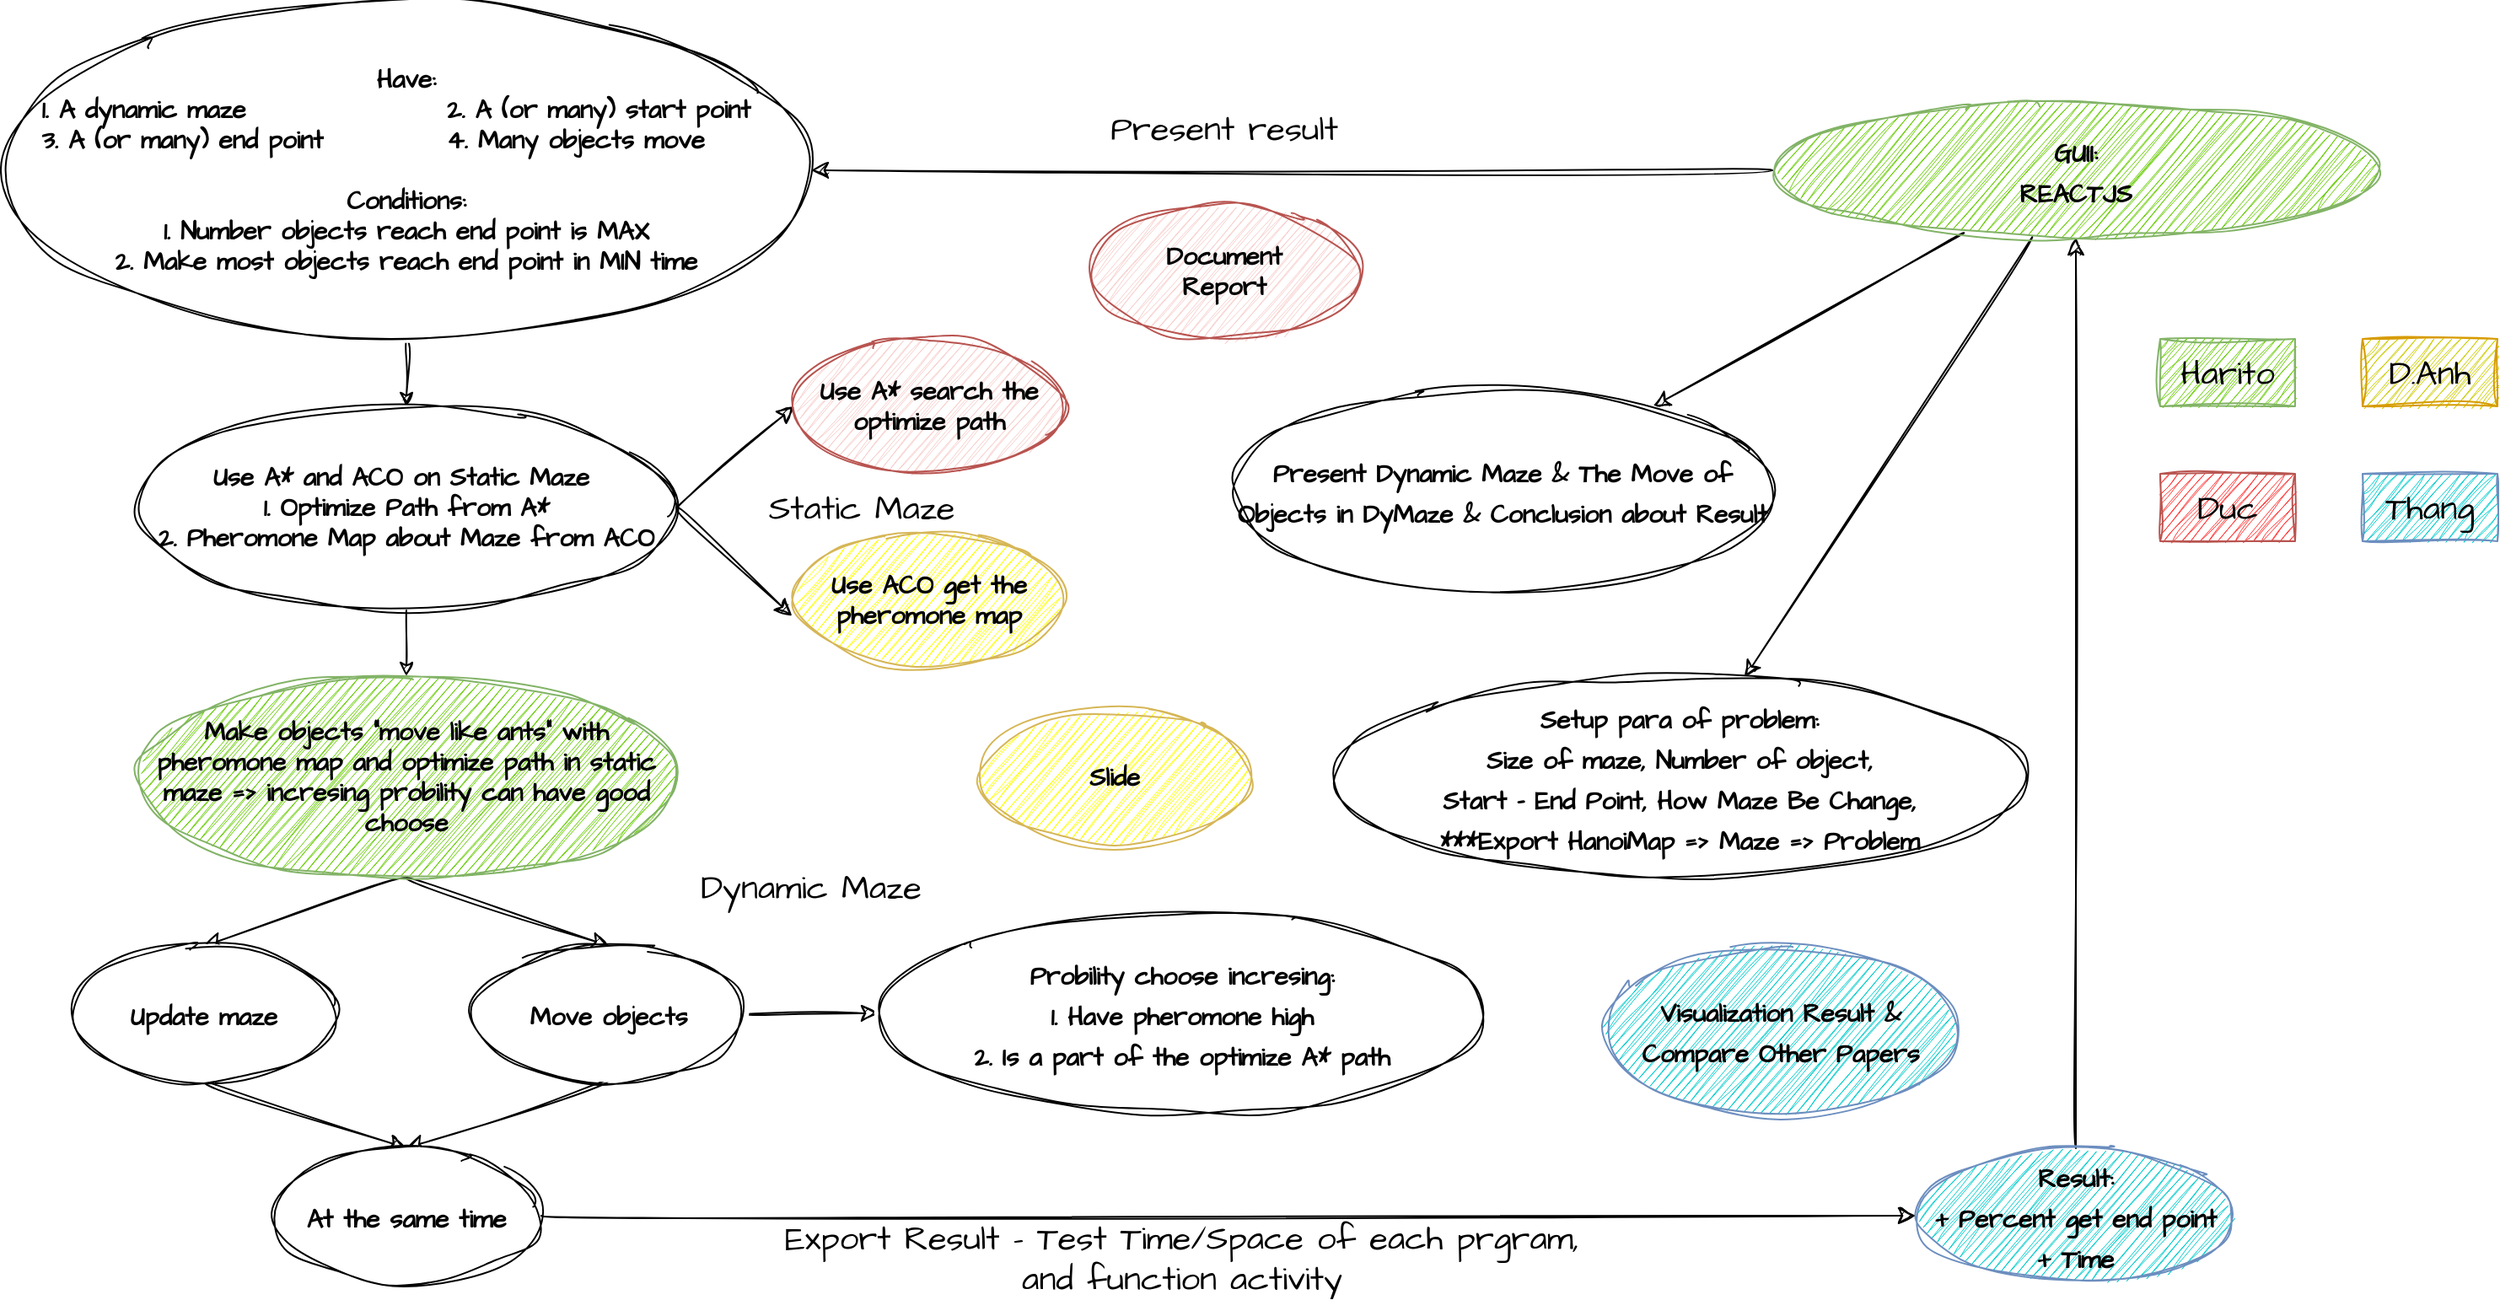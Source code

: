 <mxfile version="22.1.2" type="device" pages="3">
  <diagram id="C5RBs43oDa-KdzZeNtuy" name="Page-1">
    <mxGraphModel dx="2200" dy="1102" grid="1" gridSize="10" guides="1" tooltips="1" connect="1" arrows="1" fold="1" page="1" pageScale="1" pageWidth="10000" pageHeight="10000" math="0" shadow="0">
      <root>
        <mxCell id="WIyWlLk6GJQsqaUBKTNV-0" />
        <mxCell id="WIyWlLk6GJQsqaUBKTNV-1" parent="WIyWlLk6GJQsqaUBKTNV-0" />
        <mxCell id="-seAESRT9o7vdsMmAVrN-0" style="edgeStyle=orthogonalEdgeStyle;rounded=0;sketch=1;hachureGap=4;jiggle=2;curveFitting=1;orthogonalLoop=1;jettySize=auto;html=1;exitX=0.5;exitY=1;exitDx=0;exitDy=0;fontFamily=Architects Daughter;fontSource=https%3A%2F%2Ffonts.googleapis.com%2Fcss%3Ffamily%3DArchitects%2BDaughter;fontSize=16;entryX=0.5;entryY=0;entryDx=0;entryDy=0;fontStyle=1" parent="WIyWlLk6GJQsqaUBKTNV-1" source="-seAESRT9o7vdsMmAVrN-1" target="-seAESRT9o7vdsMmAVrN-4" edge="1">
          <mxGeometry relative="1" as="geometry">
            <mxPoint x="1260" y="930" as="targetPoint" />
          </mxGeometry>
        </mxCell>
        <mxCell id="-seAESRT9o7vdsMmAVrN-1" value="&lt;font data-font-src=&quot;https://fonts.googleapis.com/css?family=Architects+Daughter&quot; style=&quot;font-size: 15px;&quot;&gt;Have:&lt;br style=&quot;font-size: 15px;&quot;&gt;&lt;/font&gt;&lt;div style=&quot;text-align: left; font-size: 15px;&quot;&gt;&lt;font data-font-src=&quot;https://fonts.googleapis.com/css?family=Architects+Daughter&quot; style=&quot;font-size: 15px;&quot;&gt;&lt;span style=&quot;background-color: initial; font-size: 15px;&quot;&gt;1. A dynamic maze&lt;/span&gt;&lt;span style=&quot;background-color: initial; white-space: pre; font-size: 15px;&quot;&gt;&#x9;&lt;/span&gt;&lt;span style=&quot;background-color: initial; white-space: pre; font-size: 15px;&quot;&gt;&#x9;&lt;span style=&quot;white-space: pre; font-size: 15px;&quot;&gt;&#x9;&lt;/span&gt;&lt;/span&gt;&lt;span style=&quot;background-color: initial; font-size: 15px;&quot;&gt;2. &lt;/span&gt;&lt;span style=&quot;background-color: initial; font-size: 15px;&quot;&gt;A (or many) start point&lt;/span&gt;&lt;span style=&quot;background-color: initial; white-space: pre; font-size: 15px;&quot;&gt;&#x9;&lt;/span&gt;&lt;/font&gt;&lt;/div&gt;&lt;div style=&quot;text-align: left; font-size: 15px;&quot;&gt;&lt;font data-font-src=&quot;https://fonts.googleapis.com/css?family=Architects+Daughter&quot; style=&quot;font-size: 15px;&quot;&gt;&lt;span style=&quot;background-color: initial; font-size: 15px;&quot;&gt;3. A (or many) end point&lt;/span&gt;&lt;span style=&quot;background-color: initial; white-space: pre; font-size: 15px;&quot;&gt;&#x9;&lt;/span&gt;&lt;span style=&quot;background-color: initial; white-space: pre; font-size: 15px;&quot;&gt;&#x9;&lt;/span&gt;&lt;span style=&quot;background-color: initial; font-size: 15px;&quot;&gt;4.&amp;nbsp;&lt;/span&gt;&lt;span style=&quot;background-color: initial; font-size: 15px;&quot;&gt;Many objects move&lt;/span&gt;&lt;/font&gt;&lt;/div&gt;&lt;div style=&quot;font-size: 15px;&quot;&gt;&lt;span style=&quot;background-color: initial; font-size: 15px;&quot;&gt;&lt;font data-font-src=&quot;https://fonts.googleapis.com/css?family=Architects+Daughter&quot; style=&quot;font-size: 15px;&quot;&gt;&lt;br style=&quot;font-size: 15px;&quot;&gt;&lt;/font&gt;&lt;/span&gt;&lt;/div&gt;&lt;div style=&quot;font-size: 15px;&quot;&gt;&lt;span style=&quot;background-color: initial; font-size: 15px;&quot;&gt;&lt;font data-font-src=&quot;https://fonts.googleapis.com/css?family=Architects+Daughter&quot; style=&quot;font-size: 15px;&quot;&gt;Conditions:&lt;/font&gt;&lt;/span&gt;&lt;/div&gt;&lt;div style=&quot;font-size: 15px;&quot;&gt;&lt;span style=&quot;background-color: initial; font-size: 15px;&quot;&gt;&lt;font data-font-src=&quot;https://fonts.googleapis.com/css?family=Architects+Daughter&quot; style=&quot;font-size: 15px;&quot;&gt;1. Number objects reach end point is MAX&lt;/font&gt;&lt;/span&gt;&lt;/div&gt;&lt;div style=&quot;font-size: 15px;&quot;&gt;&lt;span style=&quot;background-color: initial; font-size: 15px;&quot;&gt;&lt;font data-font-src=&quot;https://fonts.googleapis.com/css?family=Architects+Daughter&quot; style=&quot;font-size: 15px;&quot;&gt;2. Make most objects reach end point in MIN time&lt;/font&gt;&lt;/span&gt;&lt;/div&gt;" style="ellipse;whiteSpace=wrap;html=1;labelBackgroundColor=none;rounded=0;fontFamily=Architects Daughter;fontSource=https%3A%2F%2Ffonts.googleapis.com%2Fcss%3Ffamily%3DArchitects%2BDaughter;fontSize=15;shadow=0;sketch=1;curveFitting=1;jiggle=2;fontStyle=1" parent="WIyWlLk6GJQsqaUBKTNV-1" vertex="1">
          <mxGeometry x="1020" y="450" width="480" height="200" as="geometry" />
        </mxCell>
        <mxCell id="-seAESRT9o7vdsMmAVrN-2" style="edgeStyle=orthogonalEdgeStyle;rounded=0;sketch=1;hachureGap=4;jiggle=2;curveFitting=1;orthogonalLoop=1;jettySize=auto;html=1;exitX=0.5;exitY=1;exitDx=0;exitDy=0;entryX=0.5;entryY=0;entryDx=0;entryDy=0;fontFamily=Architects Daughter;fontSource=https%3A%2F%2Ffonts.googleapis.com%2Fcss%3Ffamily%3DArchitects%2BDaughter;fontSize=16;fontStyle=1" parent="WIyWlLk6GJQsqaUBKTNV-1" source="-seAESRT9o7vdsMmAVrN-4" target="-seAESRT9o7vdsMmAVrN-7" edge="1">
          <mxGeometry relative="1" as="geometry" />
        </mxCell>
        <mxCell id="-seAESRT9o7vdsMmAVrN-3" style="edgeStyle=none;curved=1;rounded=0;sketch=1;hachureGap=4;jiggle=2;curveFitting=1;orthogonalLoop=1;jettySize=auto;html=1;exitX=1;exitY=0.5;exitDx=0;exitDy=0;entryX=0;entryY=0.5;entryDx=0;entryDy=0;fontFamily=Architects Daughter;fontSource=https%3A%2F%2Ffonts.googleapis.com%2Fcss%3Ffamily%3DArchitects%2BDaughter;fontSize=16;startSize=8;endSize=8;fontStyle=1" parent="WIyWlLk6GJQsqaUBKTNV-1" source="-seAESRT9o7vdsMmAVrN-4" target="-seAESRT9o7vdsMmAVrN-8" edge="1">
          <mxGeometry relative="1" as="geometry" />
        </mxCell>
        <mxCell id="-seAESRT9o7vdsMmAVrN-4" value="Use A* and ACO on Static Maze&amp;nbsp;&lt;br style=&quot;font-size: 15px;&quot;&gt;1. Optimize Path from A*&lt;br style=&quot;font-size: 15px;&quot;&gt;2. Pheromone Map about Maze from ACO" style="ellipse;whiteSpace=wrap;html=1;sketch=1;hachureGap=4;jiggle=2;curveFitting=1;fontFamily=Architects Daughter;fontSource=https%3A%2F%2Ffonts.googleapis.com%2Fcss%3Ffamily%3DArchitects%2BDaughter;fontSize=15;fontStyle=1" parent="WIyWlLk6GJQsqaUBKTNV-1" vertex="1">
          <mxGeometry x="1100" y="690" width="320" height="120" as="geometry" />
        </mxCell>
        <mxCell id="-seAESRT9o7vdsMmAVrN-5" style="edgeStyle=none;curved=1;rounded=0;sketch=1;hachureGap=4;jiggle=2;curveFitting=1;orthogonalLoop=1;jettySize=auto;html=1;exitX=0.5;exitY=1;exitDx=0;exitDy=0;entryX=0.5;entryY=0;entryDx=0;entryDy=0;fontFamily=Architects Daughter;fontSource=https%3A%2F%2Ffonts.googleapis.com%2Fcss%3Ffamily%3DArchitects%2BDaughter;fontSize=16;startSize=8;endSize=8;fontStyle=1" parent="WIyWlLk6GJQsqaUBKTNV-1" source="-seAESRT9o7vdsMmAVrN-7" target="-seAESRT9o7vdsMmAVrN-14" edge="1">
          <mxGeometry relative="1" as="geometry" />
        </mxCell>
        <mxCell id="-seAESRT9o7vdsMmAVrN-6" style="edgeStyle=none;curved=1;rounded=0;sketch=1;hachureGap=4;jiggle=2;curveFitting=1;orthogonalLoop=1;jettySize=auto;html=1;exitX=0.5;exitY=1;exitDx=0;exitDy=0;entryX=0.5;entryY=0;entryDx=0;entryDy=0;fontFamily=Architects Daughter;fontSource=https%3A%2F%2Ffonts.googleapis.com%2Fcss%3Ffamily%3DArchitects%2BDaughter;fontSize=16;startSize=8;endSize=8;fontStyle=1" parent="WIyWlLk6GJQsqaUBKTNV-1" source="-seAESRT9o7vdsMmAVrN-7" target="-seAESRT9o7vdsMmAVrN-11" edge="1">
          <mxGeometry relative="1" as="geometry" />
        </mxCell>
        <mxCell id="-seAESRT9o7vdsMmAVrN-7" value="&lt;font style=&quot;font-size: 15px;&quot;&gt;Make objects &quot;move like ants&quot; with pheromone map and optimize path in static maze =&amp;gt; incresing probility can have good choose&lt;/font&gt;" style="ellipse;whiteSpace=wrap;html=1;sketch=1;hachureGap=4;jiggle=2;curveFitting=1;fontFamily=Architects Daughter;fontSource=https%3A%2F%2Ffonts.googleapis.com%2Fcss%3Ffamily%3DArchitects%2BDaughter;fontSize=15;fontStyle=1;fillColor=#66CC00;strokeColor=#82b366;" parent="WIyWlLk6GJQsqaUBKTNV-1" vertex="1">
          <mxGeometry x="1100" y="850" width="320" height="120" as="geometry" />
        </mxCell>
        <mxCell id="-seAESRT9o7vdsMmAVrN-8" value="Use A* search the optimize path" style="ellipse;whiteSpace=wrap;html=1;hachureGap=4;fontFamily=Architects Daughter;fontSource=https%3A%2F%2Ffonts.googleapis.com%2Fcss%3Ffamily%3DArchitects%2BDaughter;fontSize=15;fontStyle=1;labelBackgroundColor=none;labelBorderColor=none;sketch=1;curveFitting=1;jiggle=2;fillColor=#f8cecc;strokeColor=#b85450;" parent="WIyWlLk6GJQsqaUBKTNV-1" vertex="1">
          <mxGeometry x="1490" y="650" width="160" height="80" as="geometry" />
        </mxCell>
        <mxCell id="-seAESRT9o7vdsMmAVrN-9" value="Use ACO get the pheromone map" style="ellipse;whiteSpace=wrap;html=1;sketch=1;hachureGap=4;jiggle=2;curveFitting=1;fontFamily=Architects Daughter;fontSource=https%3A%2F%2Ffonts.googleapis.com%2Fcss%3Ffamily%3DArchitects%2BDaughter;fontSize=15;fontStyle=1;fillColor=#FFFF00;strokeColor=#d6b656;" parent="WIyWlLk6GJQsqaUBKTNV-1" vertex="1">
          <mxGeometry x="1490" y="765" width="160" height="80" as="geometry" />
        </mxCell>
        <mxCell id="-seAESRT9o7vdsMmAVrN-10" style="edgeStyle=none;curved=1;rounded=0;sketch=1;hachureGap=4;jiggle=2;curveFitting=1;orthogonalLoop=1;jettySize=auto;html=1;exitX=0.5;exitY=1;exitDx=0;exitDy=0;entryX=0.5;entryY=0;entryDx=0;entryDy=0;fontFamily=Architects Daughter;fontSource=https%3A%2F%2Ffonts.googleapis.com%2Fcss%3Ffamily%3DArchitects%2BDaughter;fontSize=16;startSize=8;endSize=8;fontStyle=1" parent="WIyWlLk6GJQsqaUBKTNV-1" source="-seAESRT9o7vdsMmAVrN-11" target="-seAESRT9o7vdsMmAVrN-15" edge="1">
          <mxGeometry relative="1" as="geometry" />
        </mxCell>
        <mxCell id="-seAESRT9o7vdsMmAVrN-11" value="&lt;font style=&quot;font-size: 15px;&quot;&gt;Update maze&lt;br&gt;&lt;/font&gt;" style="ellipse;whiteSpace=wrap;html=1;sketch=1;hachureGap=4;jiggle=2;curveFitting=1;fontFamily=Architects Daughter;fontSource=https%3A%2F%2Ffonts.googleapis.com%2Fcss%3Ffamily%3DArchitects%2BDaughter;fontSize=20;fontStyle=1;" parent="WIyWlLk6GJQsqaUBKTNV-1" vertex="1">
          <mxGeometry x="1060" y="1010" width="160" height="80" as="geometry" />
        </mxCell>
        <mxCell id="-seAESRT9o7vdsMmAVrN-12" value="" style="edgeStyle=none;curved=1;rounded=0;sketch=1;hachureGap=4;jiggle=2;curveFitting=1;orthogonalLoop=1;jettySize=auto;html=1;fontFamily=Architects Daughter;fontSource=https%3A%2F%2Ffonts.googleapis.com%2Fcss%3Ffamily%3DArchitects%2BDaughter;fontSize=16;startSize=8;endSize=8;fontStyle=1" parent="WIyWlLk6GJQsqaUBKTNV-1" source="-seAESRT9o7vdsMmAVrN-14" target="-seAESRT9o7vdsMmAVrN-16" edge="1">
          <mxGeometry relative="1" as="geometry" />
        </mxCell>
        <mxCell id="-seAESRT9o7vdsMmAVrN-13" style="edgeStyle=none;curved=1;rounded=0;sketch=1;hachureGap=4;jiggle=2;curveFitting=1;orthogonalLoop=1;jettySize=auto;html=1;exitX=0.5;exitY=1;exitDx=0;exitDy=0;entryX=0.5;entryY=0;entryDx=0;entryDy=0;fontFamily=Architects Daughter;fontSource=https%3A%2F%2Ffonts.googleapis.com%2Fcss%3Ffamily%3DArchitects%2BDaughter;fontSize=16;startSize=8;endSize=8;fontStyle=1" parent="WIyWlLk6GJQsqaUBKTNV-1" source="-seAESRT9o7vdsMmAVrN-14" target="-seAESRT9o7vdsMmAVrN-15" edge="1">
          <mxGeometry relative="1" as="geometry" />
        </mxCell>
        <mxCell id="-seAESRT9o7vdsMmAVrN-14" value="&lt;font style=&quot;font-size: 15px;&quot;&gt;Move objects&lt;/font&gt;" style="ellipse;whiteSpace=wrap;html=1;sketch=1;hachureGap=4;jiggle=2;curveFitting=1;fontFamily=Architects Daughter;fontSource=https%3A%2F%2Ffonts.googleapis.com%2Fcss%3Ffamily%3DArchitects%2BDaughter;fontSize=20;fontStyle=1" parent="WIyWlLk6GJQsqaUBKTNV-1" vertex="1">
          <mxGeometry x="1300" y="1010" width="160" height="80" as="geometry" />
        </mxCell>
        <mxCell id="-seAESRT9o7vdsMmAVrN-15" value="&lt;font style=&quot;font-size: 15px;&quot;&gt;At the same time&lt;/font&gt;" style="ellipse;whiteSpace=wrap;html=1;sketch=1;hachureGap=4;jiggle=2;curveFitting=1;fontFamily=Architects Daughter;fontSource=https%3A%2F%2Ffonts.googleapis.com%2Fcss%3Ffamily%3DArchitects%2BDaughter;fontSize=20;fontStyle=1" parent="WIyWlLk6GJQsqaUBKTNV-1" vertex="1">
          <mxGeometry x="1180" y="1130" width="160" height="80" as="geometry" />
        </mxCell>
        <mxCell id="-seAESRT9o7vdsMmAVrN-16" value="&lt;font style=&quot;font-size: 15px;&quot;&gt;Probility choose incresing:&lt;br&gt;1. Have pheromone high&lt;br&gt;2. Is a part of the optimize A* path&lt;br&gt;&lt;/font&gt;" style="ellipse;whiteSpace=wrap;html=1;sketch=1;hachureGap=4;jiggle=2;curveFitting=1;fontFamily=Architects Daughter;fontSource=https%3A%2F%2Ffonts.googleapis.com%2Fcss%3Ffamily%3DArchitects%2BDaughter;fontSize=20;fontStyle=1" parent="WIyWlLk6GJQsqaUBKTNV-1" vertex="1">
          <mxGeometry x="1540" y="990" width="360" height="120" as="geometry" />
        </mxCell>
        <mxCell id="-seAESRT9o7vdsMmAVrN-17" style="edgeStyle=none;curved=1;rounded=0;sketch=1;hachureGap=4;jiggle=2;curveFitting=1;orthogonalLoop=1;jettySize=auto;html=1;exitX=1;exitY=0.5;exitDx=0;exitDy=0;entryX=-0.008;entryY=0.617;entryDx=0;entryDy=0;entryPerimeter=0;fontFamily=Architects Daughter;fontSource=https%3A%2F%2Ffonts.googleapis.com%2Fcss%3Ffamily%3DArchitects%2BDaughter;fontSize=16;startSize=8;endSize=8;fontStyle=1" parent="WIyWlLk6GJQsqaUBKTNV-1" source="-seAESRT9o7vdsMmAVrN-4" target="-seAESRT9o7vdsMmAVrN-9" edge="1">
          <mxGeometry relative="1" as="geometry" />
        </mxCell>
        <mxCell id="-seAESRT9o7vdsMmAVrN-18" value="" style="edgeStyle=none;curved=1;rounded=0;sketch=1;hachureGap=4;jiggle=2;curveFitting=1;orthogonalLoop=1;jettySize=auto;html=1;fontFamily=Architects Daughter;fontSource=https%3A%2F%2Ffonts.googleapis.com%2Fcss%3Ffamily%3DArchitects%2BDaughter;fontSize=16;startSize=8;endSize=8;" parent="WIyWlLk6GJQsqaUBKTNV-1" source="-seAESRT9o7vdsMmAVrN-19" target="-seAESRT9o7vdsMmAVrN-23" edge="1">
          <mxGeometry relative="1" as="geometry" />
        </mxCell>
        <mxCell id="-seAESRT9o7vdsMmAVrN-19" value="&lt;font style=&quot;font-size: 15px;&quot;&gt;Result:&lt;br&gt;+ Percent get end point&lt;br&gt;+ Time&lt;br&gt;&lt;/font&gt;" style="ellipse;whiteSpace=wrap;html=1;sketch=1;hachureGap=4;jiggle=2;curveFitting=1;fontFamily=Architects Daughter;fontSource=https%3A%2F%2Ffonts.googleapis.com%2Fcss%3Ffamily%3DArchitects%2BDaughter;fontSize=20;fontStyle=1;fillColor=#00CCCC;strokeColor=#6c8ebf;" parent="WIyWlLk6GJQsqaUBKTNV-1" vertex="1">
          <mxGeometry x="2155" y="1130" width="190" height="80" as="geometry" />
        </mxCell>
        <mxCell id="-seAESRT9o7vdsMmAVrN-20" style="edgeStyle=none;curved=1;rounded=0;sketch=1;hachureGap=4;jiggle=2;curveFitting=1;orthogonalLoop=1;jettySize=auto;html=1;exitX=0;exitY=0.5;exitDx=0;exitDy=0;entryX=1;entryY=0.5;entryDx=0;entryDy=0;fontFamily=Architects Daughter;fontSource=https%3A%2F%2Ffonts.googleapis.com%2Fcss%3Ffamily%3DArchitects%2BDaughter;fontSize=16;startSize=8;endSize=8;" parent="WIyWlLk6GJQsqaUBKTNV-1" source="-seAESRT9o7vdsMmAVrN-23" target="-seAESRT9o7vdsMmAVrN-1" edge="1">
          <mxGeometry relative="1" as="geometry" />
        </mxCell>
        <mxCell id="-seAESRT9o7vdsMmAVrN-21" value="" style="edgeStyle=none;curved=1;rounded=0;sketch=1;hachureGap=4;jiggle=2;curveFitting=1;orthogonalLoop=1;jettySize=auto;html=1;fontFamily=Architects Daughter;fontSource=https%3A%2F%2Ffonts.googleapis.com%2Fcss%3Ffamily%3DArchitects%2BDaughter;fontSize=16;startSize=8;endSize=8;" parent="WIyWlLk6GJQsqaUBKTNV-1" source="-seAESRT9o7vdsMmAVrN-23" target="-seAESRT9o7vdsMmAVrN-25" edge="1">
          <mxGeometry relative="1" as="geometry" />
        </mxCell>
        <mxCell id="-seAESRT9o7vdsMmAVrN-22" value="" style="edgeStyle=none;curved=1;rounded=0;sketch=1;hachureGap=4;jiggle=2;curveFitting=1;orthogonalLoop=1;jettySize=auto;html=1;fontFamily=Architects Daughter;fontSource=https%3A%2F%2Ffonts.googleapis.com%2Fcss%3Ffamily%3DArchitects%2BDaughter;fontSize=16;startSize=8;endSize=8;" parent="WIyWlLk6GJQsqaUBKTNV-1" source="-seAESRT9o7vdsMmAVrN-23" target="-seAESRT9o7vdsMmAVrN-26" edge="1">
          <mxGeometry relative="1" as="geometry" />
        </mxCell>
        <mxCell id="-seAESRT9o7vdsMmAVrN-23" value="&lt;font style=&quot;font-size: 15px;&quot;&gt;GUII:&lt;br&gt;REACTJS&lt;br&gt;&lt;/font&gt;" style="ellipse;whiteSpace=wrap;html=1;sketch=1;hachureGap=4;jiggle=2;curveFitting=1;fontFamily=Architects Daughter;fontSource=https%3A%2F%2Ffonts.googleapis.com%2Fcss%3Ffamily%3DArchitects%2BDaughter;fontSize=20;fontStyle=1;fillColor=#66CC00;strokeColor=#82b366;" parent="WIyWlLk6GJQsqaUBKTNV-1" vertex="1">
          <mxGeometry x="2070" y="510" width="360" height="80" as="geometry" />
        </mxCell>
        <mxCell id="-seAESRT9o7vdsMmAVrN-24" value="Present result" style="text;strokeColor=none;fillColor=none;html=1;align=center;verticalAlign=middle;whiteSpace=wrap;rounded=0;fontSize=20;fontFamily=Architects Daughter;" parent="WIyWlLk6GJQsqaUBKTNV-1" vertex="1">
          <mxGeometry x="1620" y="510" width="250" height="30" as="geometry" />
        </mxCell>
        <mxCell id="-seAESRT9o7vdsMmAVrN-25" value="&lt;font style=&quot;font-size: 15px;&quot;&gt;Present Dynamic Maze &amp;amp; The Move of Objects in DyMaze &amp;amp; Conclusion about Result&lt;br&gt;&lt;/font&gt;" style="ellipse;whiteSpace=wrap;html=1;sketch=1;hachureGap=4;jiggle=2;curveFitting=1;fontFamily=Architects Daughter;fontSource=https%3A%2F%2Ffonts.googleapis.com%2Fcss%3Ffamily%3DArchitects%2BDaughter;fontSize=20;fontStyle=1" parent="WIyWlLk6GJQsqaUBKTNV-1" vertex="1">
          <mxGeometry x="1750" y="680" width="320" height="120" as="geometry" />
        </mxCell>
        <mxCell id="-seAESRT9o7vdsMmAVrN-26" value="&lt;font style=&quot;font-size: 15px;&quot;&gt;Setup para of problem:&lt;br&gt;Size of maze, Number of object,&lt;br&gt;Start - End Point, How Maze Be Change,&lt;br&gt;***Export HanoiMap =&amp;gt; Maze =&amp;gt; Problem&lt;br&gt;&lt;/font&gt;" style="ellipse;whiteSpace=wrap;html=1;sketch=1;hachureGap=4;jiggle=2;curveFitting=1;fontFamily=Architects Daughter;fontSource=https%3A%2F%2Ffonts.googleapis.com%2Fcss%3Ffamily%3DArchitects%2BDaughter;fontSize=20;fontStyle=1" parent="WIyWlLk6GJQsqaUBKTNV-1" vertex="1">
          <mxGeometry x="1810" y="850" width="410" height="120" as="geometry" />
        </mxCell>
        <mxCell id="-seAESRT9o7vdsMmAVrN-27" value="" style="edgeStyle=none;curved=1;rounded=0;sketch=1;hachureGap=4;jiggle=2;curveFitting=1;orthogonalLoop=1;jettySize=auto;html=1;fontFamily=Architects Daughter;fontSource=https%3A%2F%2Ffonts.googleapis.com%2Fcss%3Ffamily%3DArchitects%2BDaughter;fontSize=16;startSize=8;endSize=8;entryX=0;entryY=0.5;entryDx=0;entryDy=0;" parent="WIyWlLk6GJQsqaUBKTNV-1" source="-seAESRT9o7vdsMmAVrN-15" target="-seAESRT9o7vdsMmAVrN-19" edge="1">
          <mxGeometry relative="1" as="geometry">
            <mxPoint x="1340" y="1170" as="sourcePoint" />
            <mxPoint x="2060" y="1170" as="targetPoint" />
          </mxGeometry>
        </mxCell>
        <mxCell id="-seAESRT9o7vdsMmAVrN-28" value="Export Result - Test Time/Space of each prgram, and function activity" style="text;strokeColor=none;fillColor=none;html=1;align=center;verticalAlign=middle;whiteSpace=wrap;rounded=0;fontSize=20;fontFamily=Architects Daughter;" parent="WIyWlLk6GJQsqaUBKTNV-1" vertex="1">
          <mxGeometry x="1480" y="1180" width="480" height="30" as="geometry" />
        </mxCell>
        <mxCell id="-seAESRT9o7vdsMmAVrN-29" value="Static Maze" style="text;strokeColor=none;fillColor=none;html=1;align=center;verticalAlign=middle;whiteSpace=wrap;rounded=0;fontSize=20;fontFamily=Architects Daughter;" parent="WIyWlLk6GJQsqaUBKTNV-1" vertex="1">
          <mxGeometry x="1460" y="735" width="140" height="30" as="geometry" />
        </mxCell>
        <mxCell id="-seAESRT9o7vdsMmAVrN-30" value="Dynamic Maze" style="text;strokeColor=none;fillColor=none;html=1;align=center;verticalAlign=middle;whiteSpace=wrap;rounded=0;fontSize=20;fontFamily=Architects Daughter;" parent="WIyWlLk6GJQsqaUBKTNV-1" vertex="1">
          <mxGeometry x="1430" y="960" width="140" height="30" as="geometry" />
        </mxCell>
        <mxCell id="-seAESRT9o7vdsMmAVrN-31" value="Document&lt;br&gt;Report" style="ellipse;whiteSpace=wrap;html=1;hachureGap=4;fontFamily=Architects Daughter;fontSource=https%3A%2F%2Ffonts.googleapis.com%2Fcss%3Ffamily%3DArchitects%2BDaughter;fontSize=15;fontStyle=1;labelBackgroundColor=none;labelBorderColor=none;sketch=1;curveFitting=1;jiggle=2;fillColor=#f8cecc;strokeColor=#b85450;" parent="WIyWlLk6GJQsqaUBKTNV-1" vertex="1">
          <mxGeometry x="1665" y="570" width="160" height="80" as="geometry" />
        </mxCell>
        <mxCell id="-seAESRT9o7vdsMmAVrN-32" value="Slide" style="ellipse;whiteSpace=wrap;html=1;sketch=1;hachureGap=4;jiggle=2;curveFitting=1;fontFamily=Architects Daughter;fontSource=https%3A%2F%2Ffonts.googleapis.com%2Fcss%3Ffamily%3DArchitects%2BDaughter;fontSize=15;fontStyle=1;fillColor=#FFFF00;strokeColor=#d6b656;" parent="WIyWlLk6GJQsqaUBKTNV-1" vertex="1">
          <mxGeometry x="1600" y="870" width="160" height="80" as="geometry" />
        </mxCell>
        <mxCell id="-seAESRT9o7vdsMmAVrN-33" value="&lt;font style=&quot;font-size: 15px;&quot;&gt;Visualization Result &amp;amp; Compare Other Papers&lt;br&gt;&lt;/font&gt;" style="ellipse;whiteSpace=wrap;html=1;sketch=1;hachureGap=4;jiggle=2;curveFitting=1;fontFamily=Architects Daughter;fontSource=https%3A%2F%2Ffonts.googleapis.com%2Fcss%3Ffamily%3DArchitects%2BDaughter;fontSize=20;fontStyle=1;fillColor=#00CCCC;strokeColor=#6c8ebf;" parent="WIyWlLk6GJQsqaUBKTNV-1" vertex="1">
          <mxGeometry x="1970" y="1010" width="210" height="100" as="geometry" />
        </mxCell>
        <mxCell id="-seAESRT9o7vdsMmAVrN-35" value="Harito" style="rounded=0;whiteSpace=wrap;html=1;sketch=1;hachureGap=4;jiggle=2;curveFitting=1;fontFamily=Architects Daughter;fontSource=https%3A%2F%2Ffonts.googleapis.com%2Fcss%3Ffamily%3DArchitects%2BDaughter;fontSize=20;fillColor=#66CC00;strokeColor=#82b366;" parent="WIyWlLk6GJQsqaUBKTNV-1" vertex="1">
          <mxGeometry x="2300" y="650" width="80" height="40" as="geometry" />
        </mxCell>
        <mxCell id="-seAESRT9o7vdsMmAVrN-36" value="D.Anh" style="rounded=0;whiteSpace=wrap;html=1;sketch=1;hachureGap=4;jiggle=2;curveFitting=1;fontFamily=Architects Daughter;fontSource=https%3A%2F%2Ffonts.googleapis.com%2Fcss%3Ffamily%3DArchitects%2BDaughter;fontSize=20;fillColor=#CCCC00;strokeColor=#d79b00;" parent="WIyWlLk6GJQsqaUBKTNV-1" vertex="1">
          <mxGeometry x="2420" y="650" width="80" height="40" as="geometry" />
        </mxCell>
        <mxCell id="-seAESRT9o7vdsMmAVrN-37" value="Thang" style="rounded=0;whiteSpace=wrap;html=1;sketch=1;hachureGap=4;jiggle=2;curveFitting=1;fontFamily=Architects Daughter;fontSource=https%3A%2F%2Ffonts.googleapis.com%2Fcss%3Ffamily%3DArchitects%2BDaughter;fontSize=20;fillColor=#00CCCC;strokeColor=#6c8ebf;" parent="WIyWlLk6GJQsqaUBKTNV-1" vertex="1">
          <mxGeometry x="2420" y="730" width="80" height="40" as="geometry" />
        </mxCell>
        <mxCell id="-seAESRT9o7vdsMmAVrN-38" value="Duc" style="rounded=0;whiteSpace=wrap;html=1;sketch=1;hachureGap=4;jiggle=2;curveFitting=1;fontFamily=Architects Daughter;fontSource=https%3A%2F%2Ffonts.googleapis.com%2Fcss%3Ffamily%3DArchitects%2BDaughter;fontSize=20;fillColor=#FF3333;strokeColor=#b85450;" parent="WIyWlLk6GJQsqaUBKTNV-1" vertex="1">
          <mxGeometry x="2300" y="730" width="80" height="40" as="geometry" />
        </mxCell>
        <mxCell id="-seAESRT9o7vdsMmAVrN-39" style="edgeStyle=none;curved=1;rounded=0;sketch=1;hachureGap=4;jiggle=2;curveFitting=1;orthogonalLoop=1;jettySize=auto;html=1;exitX=0.5;exitY=0;exitDx=0;exitDy=0;fontFamily=Architects Daughter;fontSource=https%3A%2F%2Ffonts.googleapis.com%2Fcss%3Ffamily%3DArchitects%2BDaughter;fontSize=16;startSize=8;endSize=8;" parent="WIyWlLk6GJQsqaUBKTNV-1" source="-seAESRT9o7vdsMmAVrN-36" target="-seAESRT9o7vdsMmAVrN-36" edge="1">
          <mxGeometry relative="1" as="geometry" />
        </mxCell>
      </root>
    </mxGraphModel>
  </diagram>
  <diagram id="V1W5mYoB-wuJSaZrHriK" name="Page-2">
    <mxGraphModel dx="1350" dy="1102" grid="1" gridSize="10" guides="1" tooltips="1" connect="1" arrows="1" fold="1" page="1" pageScale="1" pageWidth="850" pageHeight="1100" math="0" shadow="0">
      <root>
        <mxCell id="0" />
        <mxCell id="1" parent="0" />
        <mxCell id="IhoJKRk8DRcU_VlJsmk--1" style="edgeStyle=orthogonalEdgeStyle;rounded=0;sketch=1;hachureGap=4;jiggle=2;curveFitting=1;orthogonalLoop=1;jettySize=auto;html=1;exitX=0.5;exitY=1;exitDx=0;exitDy=0;fontFamily=Architects Daughter;fontSource=https%3A%2F%2Ffonts.googleapis.com%2Fcss%3Ffamily%3DArchitects%2BDaughter;fontSize=16;entryX=0.5;entryY=0;entryDx=0;entryDy=0;fontStyle=1" parent="1" source="IhoJKRk8DRcU_VlJsmk--2" target="IhoJKRk8DRcU_VlJsmk--5" edge="1">
          <mxGeometry relative="1" as="geometry">
            <mxPoint x="1260" y="930" as="targetPoint" />
          </mxGeometry>
        </mxCell>
        <mxCell id="IhoJKRk8DRcU_VlJsmk--2" value="&lt;font data-font-src=&quot;https://fonts.googleapis.com/css?family=Architects+Daughter&quot; style=&quot;font-size: 15px;&quot;&gt;Have:&lt;br style=&quot;font-size: 15px;&quot;&gt;&lt;/font&gt;&lt;div style=&quot;text-align: left; font-size: 15px;&quot;&gt;&lt;font data-font-src=&quot;https://fonts.googleapis.com/css?family=Architects+Daughter&quot; style=&quot;font-size: 15px;&quot;&gt;&lt;span style=&quot;background-color: initial; font-size: 15px;&quot;&gt;1. A dynamic maze&lt;/span&gt;&lt;span style=&quot;background-color: initial; white-space: pre; font-size: 15px;&quot;&gt;&#x9;&lt;/span&gt;&lt;span style=&quot;background-color: initial; white-space: pre; font-size: 15px;&quot;&gt;&#x9;&lt;span style=&quot;white-space: pre; font-size: 15px;&quot;&gt;&#x9;&lt;/span&gt;&lt;/span&gt;&lt;span style=&quot;background-color: initial; font-size: 15px;&quot;&gt;2. &lt;/span&gt;&lt;span style=&quot;background-color: initial; font-size: 15px;&quot;&gt;A (or many) start point&lt;/span&gt;&lt;span style=&quot;background-color: initial; white-space: pre; font-size: 15px;&quot;&gt;&#x9;&lt;/span&gt;&lt;/font&gt;&lt;/div&gt;&lt;div style=&quot;text-align: left; font-size: 15px;&quot;&gt;&lt;font data-font-src=&quot;https://fonts.googleapis.com/css?family=Architects+Daughter&quot; style=&quot;font-size: 15px;&quot;&gt;&lt;span style=&quot;background-color: initial; font-size: 15px;&quot;&gt;3. A (or many) end point&lt;/span&gt;&lt;span style=&quot;background-color: initial; white-space: pre; font-size: 15px;&quot;&gt;&#x9;&lt;/span&gt;&lt;span style=&quot;background-color: initial; white-space: pre; font-size: 15px;&quot;&gt;&#x9;&lt;/span&gt;&lt;span style=&quot;background-color: initial; font-size: 15px;&quot;&gt;4.&amp;nbsp;&lt;/span&gt;&lt;span style=&quot;background-color: initial; font-size: 15px;&quot;&gt;Many objects move&lt;/span&gt;&lt;/font&gt;&lt;/div&gt;&lt;div style=&quot;font-size: 15px;&quot;&gt;&lt;span style=&quot;background-color: initial; font-size: 15px;&quot;&gt;&lt;font data-font-src=&quot;https://fonts.googleapis.com/css?family=Architects+Daughter&quot; style=&quot;font-size: 15px;&quot;&gt;&lt;br style=&quot;font-size: 15px;&quot;&gt;&lt;/font&gt;&lt;/span&gt;&lt;/div&gt;&lt;div style=&quot;font-size: 15px;&quot;&gt;&lt;span style=&quot;background-color: initial; font-size: 15px;&quot;&gt;&lt;font data-font-src=&quot;https://fonts.googleapis.com/css?family=Architects+Daughter&quot; style=&quot;font-size: 15px;&quot;&gt;Conditions:&lt;/font&gt;&lt;/span&gt;&lt;/div&gt;&lt;div style=&quot;font-size: 15px;&quot;&gt;&lt;span style=&quot;background-color: initial; font-size: 15px;&quot;&gt;&lt;font data-font-src=&quot;https://fonts.googleapis.com/css?family=Architects+Daughter&quot; style=&quot;font-size: 15px;&quot;&gt;1. Number objects reach end point is MAX&lt;/font&gt;&lt;/span&gt;&lt;/div&gt;&lt;div style=&quot;font-size: 15px;&quot;&gt;&lt;span style=&quot;background-color: initial; font-size: 15px;&quot;&gt;&lt;font data-font-src=&quot;https://fonts.googleapis.com/css?family=Architects+Daughter&quot; style=&quot;font-size: 15px;&quot;&gt;2. Make most objects reach end point in MIN time&lt;/font&gt;&lt;/span&gt;&lt;/div&gt;" style="ellipse;whiteSpace=wrap;html=1;labelBackgroundColor=none;rounded=0;fontFamily=Architects Daughter;fontSource=https%3A%2F%2Ffonts.googleapis.com%2Fcss%3Ffamily%3DArchitects%2BDaughter;fontSize=15;shadow=0;sketch=1;curveFitting=1;jiggle=2;fontStyle=1" parent="1" vertex="1">
          <mxGeometry x="1020" y="450" width="480" height="200" as="geometry" />
        </mxCell>
        <mxCell id="IhoJKRk8DRcU_VlJsmk--3" style="edgeStyle=orthogonalEdgeStyle;rounded=0;sketch=1;hachureGap=4;jiggle=2;curveFitting=1;orthogonalLoop=1;jettySize=auto;html=1;exitX=0.5;exitY=1;exitDx=0;exitDy=0;entryX=0.5;entryY=0;entryDx=0;entryDy=0;fontFamily=Architects Daughter;fontSource=https%3A%2F%2Ffonts.googleapis.com%2Fcss%3Ffamily%3DArchitects%2BDaughter;fontSize=16;fontStyle=1" parent="1" source="IhoJKRk8DRcU_VlJsmk--5" target="IhoJKRk8DRcU_VlJsmk--8" edge="1">
          <mxGeometry relative="1" as="geometry" />
        </mxCell>
        <mxCell id="IhoJKRk8DRcU_VlJsmk--4" style="edgeStyle=none;curved=1;rounded=0;sketch=1;hachureGap=4;jiggle=2;curveFitting=1;orthogonalLoop=1;jettySize=auto;html=1;exitX=1;exitY=0.5;exitDx=0;exitDy=0;entryX=0;entryY=0.5;entryDx=0;entryDy=0;fontFamily=Architects Daughter;fontSource=https%3A%2F%2Ffonts.googleapis.com%2Fcss%3Ffamily%3DArchitects%2BDaughter;fontSize=16;startSize=8;endSize=8;fontStyle=1" parent="1" source="IhoJKRk8DRcU_VlJsmk--5" target="IhoJKRk8DRcU_VlJsmk--9" edge="1">
          <mxGeometry relative="1" as="geometry" />
        </mxCell>
        <mxCell id="IhoJKRk8DRcU_VlJsmk--5" value="Use A* and ACO on Static Maze&amp;nbsp;&lt;br style=&quot;font-size: 15px;&quot;&gt;1. Optimize Path from A*&lt;br style=&quot;font-size: 15px;&quot;&gt;2. Pheromone Map about Maze from ACO" style="ellipse;whiteSpace=wrap;html=1;sketch=1;hachureGap=4;jiggle=2;curveFitting=1;fontFamily=Architects Daughter;fontSource=https%3A%2F%2Ffonts.googleapis.com%2Fcss%3Ffamily%3DArchitects%2BDaughter;fontSize=15;fontStyle=1;fillColor=#f8cecc;strokeColor=#b85450;" parent="1" vertex="1">
          <mxGeometry x="1100" y="690" width="320" height="120" as="geometry" />
        </mxCell>
        <mxCell id="IhoJKRk8DRcU_VlJsmk--6" style="edgeStyle=none;curved=1;rounded=0;sketch=1;hachureGap=4;jiggle=2;curveFitting=1;orthogonalLoop=1;jettySize=auto;html=1;exitX=0.5;exitY=1;exitDx=0;exitDy=0;entryX=0.5;entryY=0;entryDx=0;entryDy=0;fontFamily=Architects Daughter;fontSource=https%3A%2F%2Ffonts.googleapis.com%2Fcss%3Ffamily%3DArchitects%2BDaughter;fontSize=16;startSize=8;endSize=8;fontStyle=1" parent="1" source="IhoJKRk8DRcU_VlJsmk--8" target="IhoJKRk8DRcU_VlJsmk--15" edge="1">
          <mxGeometry relative="1" as="geometry" />
        </mxCell>
        <mxCell id="IhoJKRk8DRcU_VlJsmk--7" style="edgeStyle=none;curved=1;rounded=0;sketch=1;hachureGap=4;jiggle=2;curveFitting=1;orthogonalLoop=1;jettySize=auto;html=1;exitX=0.5;exitY=1;exitDx=0;exitDy=0;entryX=0.5;entryY=0;entryDx=0;entryDy=0;fontFamily=Architects Daughter;fontSource=https%3A%2F%2Ffonts.googleapis.com%2Fcss%3Ffamily%3DArchitects%2BDaughter;fontSize=16;startSize=8;endSize=8;fontStyle=1" parent="1" source="IhoJKRk8DRcU_VlJsmk--8" target="IhoJKRk8DRcU_VlJsmk--12" edge="1">
          <mxGeometry relative="1" as="geometry" />
        </mxCell>
        <mxCell id="IhoJKRk8DRcU_VlJsmk--8" value="&lt;font style=&quot;font-size: 15px;&quot;&gt;Make objects &quot;move like ants&quot; with pheromone map and optimize path in static maze =&amp;gt; incresing probility can have good choose&lt;/font&gt;" style="ellipse;whiteSpace=wrap;html=1;sketch=1;hachureGap=4;jiggle=2;curveFitting=1;fontFamily=Architects Daughter;fontSource=https%3A%2F%2Ffonts.googleapis.com%2Fcss%3Ffamily%3DArchitects%2BDaughter;fontSize=15;fontStyle=1;fillColor=#66CC00;strokeColor=#82b366;" parent="1" vertex="1">
          <mxGeometry x="1100" y="850" width="320" height="120" as="geometry" />
        </mxCell>
        <mxCell id="IhoJKRk8DRcU_VlJsmk--9" value="Use A* search the optimize path" style="ellipse;whiteSpace=wrap;html=1;hachureGap=4;fontFamily=Architects Daughter;fontSource=https%3A%2F%2Ffonts.googleapis.com%2Fcss%3Ffamily%3DArchitects%2BDaughter;fontSize=15;fontStyle=1;labelBackgroundColor=none;labelBorderColor=none;sketch=1;curveFitting=1;jiggle=2;" parent="1" vertex="1">
          <mxGeometry x="1490" y="650" width="160" height="80" as="geometry" />
        </mxCell>
        <mxCell id="IhoJKRk8DRcU_VlJsmk--10" value="Use ACO get the pheromone map" style="ellipse;whiteSpace=wrap;html=1;sketch=1;hachureGap=4;jiggle=2;curveFitting=1;fontFamily=Architects Daughter;fontSource=https%3A%2F%2Ffonts.googleapis.com%2Fcss%3Ffamily%3DArchitects%2BDaughter;fontSize=15;fontStyle=1;" parent="1" vertex="1">
          <mxGeometry x="1490" y="765" width="160" height="80" as="geometry" />
        </mxCell>
        <mxCell id="IhoJKRk8DRcU_VlJsmk--11" style="edgeStyle=none;curved=1;rounded=0;sketch=1;hachureGap=4;jiggle=2;curveFitting=1;orthogonalLoop=1;jettySize=auto;html=1;exitX=0.5;exitY=1;exitDx=0;exitDy=0;entryX=0.5;entryY=0;entryDx=0;entryDy=0;fontFamily=Architects Daughter;fontSource=https%3A%2F%2Ffonts.googleapis.com%2Fcss%3Ffamily%3DArchitects%2BDaughter;fontSize=16;startSize=8;endSize=8;fontStyle=1" parent="1" source="IhoJKRk8DRcU_VlJsmk--12" target="IhoJKRk8DRcU_VlJsmk--16" edge="1">
          <mxGeometry relative="1" as="geometry" />
        </mxCell>
        <mxCell id="IhoJKRk8DRcU_VlJsmk--12" value="&lt;font style=&quot;font-size: 15px;&quot;&gt;Update maze&lt;br&gt;&lt;/font&gt;" style="ellipse;whiteSpace=wrap;html=1;sketch=1;hachureGap=4;jiggle=2;curveFitting=1;fontFamily=Architects Daughter;fontSource=https%3A%2F%2Ffonts.googleapis.com%2Fcss%3Ffamily%3DArchitects%2BDaughter;fontSize=20;fontStyle=1;" parent="1" vertex="1">
          <mxGeometry x="1060" y="1010" width="160" height="80" as="geometry" />
        </mxCell>
        <mxCell id="IhoJKRk8DRcU_VlJsmk--13" value="" style="edgeStyle=none;curved=1;rounded=0;sketch=1;hachureGap=4;jiggle=2;curveFitting=1;orthogonalLoop=1;jettySize=auto;html=1;fontFamily=Architects Daughter;fontSource=https%3A%2F%2Ffonts.googleapis.com%2Fcss%3Ffamily%3DArchitects%2BDaughter;fontSize=16;startSize=8;endSize=8;fontStyle=1" parent="1" source="IhoJKRk8DRcU_VlJsmk--15" target="IhoJKRk8DRcU_VlJsmk--17" edge="1">
          <mxGeometry relative="1" as="geometry" />
        </mxCell>
        <mxCell id="IhoJKRk8DRcU_VlJsmk--14" style="edgeStyle=none;curved=1;rounded=0;sketch=1;hachureGap=4;jiggle=2;curveFitting=1;orthogonalLoop=1;jettySize=auto;html=1;exitX=0.5;exitY=1;exitDx=0;exitDy=0;entryX=0.5;entryY=0;entryDx=0;entryDy=0;fontFamily=Architects Daughter;fontSource=https%3A%2F%2Ffonts.googleapis.com%2Fcss%3Ffamily%3DArchitects%2BDaughter;fontSize=16;startSize=8;endSize=8;fontStyle=1" parent="1" source="IhoJKRk8DRcU_VlJsmk--15" target="IhoJKRk8DRcU_VlJsmk--16" edge="1">
          <mxGeometry relative="1" as="geometry" />
        </mxCell>
        <mxCell id="IhoJKRk8DRcU_VlJsmk--15" value="&lt;font style=&quot;font-size: 15px;&quot;&gt;Move objects&lt;/font&gt;" style="ellipse;whiteSpace=wrap;html=1;sketch=1;hachureGap=4;jiggle=2;curveFitting=1;fontFamily=Architects Daughter;fontSource=https%3A%2F%2Ffonts.googleapis.com%2Fcss%3Ffamily%3DArchitects%2BDaughter;fontSize=20;fontStyle=1" parent="1" vertex="1">
          <mxGeometry x="1300" y="1010" width="160" height="80" as="geometry" />
        </mxCell>
        <mxCell id="IhoJKRk8DRcU_VlJsmk--16" value="&lt;font style=&quot;font-size: 15px;&quot;&gt;At the same time&lt;/font&gt;" style="ellipse;whiteSpace=wrap;html=1;sketch=1;hachureGap=4;jiggle=2;curveFitting=1;fontFamily=Architects Daughter;fontSource=https%3A%2F%2Ffonts.googleapis.com%2Fcss%3Ffamily%3DArchitects%2BDaughter;fontSize=20;fontStyle=1" parent="1" vertex="1">
          <mxGeometry x="1180" y="1130" width="160" height="80" as="geometry" />
        </mxCell>
        <mxCell id="IhoJKRk8DRcU_VlJsmk--17" value="&lt;font style=&quot;font-size: 15px;&quot;&gt;Probility choose incresing:&lt;br&gt;1. Have pheromone high&lt;br&gt;2. Is a part of the optimize A* path&lt;br&gt;&lt;/font&gt;" style="ellipse;whiteSpace=wrap;html=1;sketch=1;hachureGap=4;jiggle=2;curveFitting=1;fontFamily=Architects Daughter;fontSource=https%3A%2F%2Ffonts.googleapis.com%2Fcss%3Ffamily%3DArchitects%2BDaughter;fontSize=20;fontStyle=1" parent="1" vertex="1">
          <mxGeometry x="1540" y="990" width="360" height="120" as="geometry" />
        </mxCell>
        <mxCell id="IhoJKRk8DRcU_VlJsmk--18" style="edgeStyle=none;curved=1;rounded=0;sketch=1;hachureGap=4;jiggle=2;curveFitting=1;orthogonalLoop=1;jettySize=auto;html=1;exitX=1;exitY=0.5;exitDx=0;exitDy=0;entryX=-0.008;entryY=0.617;entryDx=0;entryDy=0;entryPerimeter=0;fontFamily=Architects Daughter;fontSource=https%3A%2F%2Ffonts.googleapis.com%2Fcss%3Ffamily%3DArchitects%2BDaughter;fontSize=16;startSize=8;endSize=8;fontStyle=1" parent="1" source="IhoJKRk8DRcU_VlJsmk--5" target="IhoJKRk8DRcU_VlJsmk--10" edge="1">
          <mxGeometry relative="1" as="geometry" />
        </mxCell>
        <mxCell id="IhoJKRk8DRcU_VlJsmk--19" value="" style="edgeStyle=none;curved=1;rounded=0;sketch=1;hachureGap=4;jiggle=2;curveFitting=1;orthogonalLoop=1;jettySize=auto;html=1;fontFamily=Architects Daughter;fontSource=https%3A%2F%2Ffonts.googleapis.com%2Fcss%3Ffamily%3DArchitects%2BDaughter;fontSize=16;startSize=8;endSize=8;" parent="1" source="IhoJKRk8DRcU_VlJsmk--20" target="IhoJKRk8DRcU_VlJsmk--24" edge="1">
          <mxGeometry relative="1" as="geometry" />
        </mxCell>
        <mxCell id="IhoJKRk8DRcU_VlJsmk--20" value="&lt;font style=&quot;font-size: 15px;&quot;&gt;Result:&lt;br&gt;+ Percent get end point&lt;br&gt;+ Time&lt;br&gt;&lt;/font&gt;" style="ellipse;whiteSpace=wrap;html=1;sketch=1;hachureGap=4;jiggle=2;curveFitting=1;fontFamily=Architects Daughter;fontSource=https%3A%2F%2Ffonts.googleapis.com%2Fcss%3Ffamily%3DArchitects%2BDaughter;fontSize=20;fontStyle=1;fillColor=#00CCCC;strokeColor=#6c8ebf;" parent="1" vertex="1">
          <mxGeometry x="2155" y="1130" width="190" height="80" as="geometry" />
        </mxCell>
        <mxCell id="IhoJKRk8DRcU_VlJsmk--21" style="edgeStyle=none;curved=1;rounded=0;sketch=1;hachureGap=4;jiggle=2;curveFitting=1;orthogonalLoop=1;jettySize=auto;html=1;exitX=0;exitY=0.5;exitDx=0;exitDy=0;entryX=1;entryY=0.5;entryDx=0;entryDy=0;fontFamily=Architects Daughter;fontSource=https%3A%2F%2Ffonts.googleapis.com%2Fcss%3Ffamily%3DArchitects%2BDaughter;fontSize=16;startSize=8;endSize=8;" parent="1" source="IhoJKRk8DRcU_VlJsmk--24" target="IhoJKRk8DRcU_VlJsmk--2" edge="1">
          <mxGeometry relative="1" as="geometry" />
        </mxCell>
        <mxCell id="IhoJKRk8DRcU_VlJsmk--22" value="" style="edgeStyle=none;curved=1;rounded=0;sketch=1;hachureGap=4;jiggle=2;curveFitting=1;orthogonalLoop=1;jettySize=auto;html=1;fontFamily=Architects Daughter;fontSource=https%3A%2F%2Ffonts.googleapis.com%2Fcss%3Ffamily%3DArchitects%2BDaughter;fontSize=16;startSize=8;endSize=8;" parent="1" source="IhoJKRk8DRcU_VlJsmk--24" target="IhoJKRk8DRcU_VlJsmk--26" edge="1">
          <mxGeometry relative="1" as="geometry" />
        </mxCell>
        <mxCell id="IhoJKRk8DRcU_VlJsmk--23" value="" style="edgeStyle=none;curved=1;rounded=0;sketch=1;hachureGap=4;jiggle=2;curveFitting=1;orthogonalLoop=1;jettySize=auto;html=1;fontFamily=Architects Daughter;fontSource=https%3A%2F%2Ffonts.googleapis.com%2Fcss%3Ffamily%3DArchitects%2BDaughter;fontSize=16;startSize=8;endSize=8;" parent="1" source="IhoJKRk8DRcU_VlJsmk--24" target="IhoJKRk8DRcU_VlJsmk--27" edge="1">
          <mxGeometry relative="1" as="geometry" />
        </mxCell>
        <mxCell id="IhoJKRk8DRcU_VlJsmk--24" value="&lt;font style=&quot;font-size: 15px;&quot;&gt;GUII:&lt;br&gt;REACTJS&lt;br&gt;&lt;/font&gt;" style="ellipse;whiteSpace=wrap;html=1;sketch=1;hachureGap=4;jiggle=2;curveFitting=1;fontFamily=Architects Daughter;fontSource=https%3A%2F%2Ffonts.googleapis.com%2Fcss%3Ffamily%3DArchitects%2BDaughter;fontSize=20;fontStyle=1;fillColor=#FF9933;strokeColor=#d6b656;" parent="1" vertex="1">
          <mxGeometry x="2070" y="510" width="360" height="80" as="geometry" />
        </mxCell>
        <mxCell id="IhoJKRk8DRcU_VlJsmk--25" value="Present result" style="text;strokeColor=none;fillColor=none;html=1;align=center;verticalAlign=middle;whiteSpace=wrap;rounded=0;fontSize=20;fontFamily=Architects Daughter;" parent="1" vertex="1">
          <mxGeometry x="1620" y="510" width="250" height="30" as="geometry" />
        </mxCell>
        <mxCell id="IhoJKRk8DRcU_VlJsmk--26" value="&lt;font style=&quot;font-size: 15px;&quot;&gt;Present Dynamic Maze &amp;amp; The Move of Objects in DyMaze &amp;amp; Conclusion about Result&lt;br&gt;&lt;/font&gt;" style="ellipse;whiteSpace=wrap;html=1;sketch=1;hachureGap=4;jiggle=2;curveFitting=1;fontFamily=Architects Daughter;fontSource=https%3A%2F%2Ffonts.googleapis.com%2Fcss%3Ffamily%3DArchitects%2BDaughter;fontSize=20;fontStyle=1" parent="1" vertex="1">
          <mxGeometry x="1750" y="680" width="320" height="120" as="geometry" />
        </mxCell>
        <mxCell id="IhoJKRk8DRcU_VlJsmk--27" value="&lt;font style=&quot;font-size: 15px;&quot;&gt;Setup para of problem:&lt;br&gt;Size of maze, Number of object,&lt;br&gt;Start - End Point, How Maze Be Change,&lt;br&gt;***Export HanoiMap =&amp;gt; Maze =&amp;gt; Problem&lt;br&gt;&lt;/font&gt;" style="ellipse;whiteSpace=wrap;html=1;sketch=1;hachureGap=4;jiggle=2;curveFitting=1;fontFamily=Architects Daughter;fontSource=https%3A%2F%2Ffonts.googleapis.com%2Fcss%3Ffamily%3DArchitects%2BDaughter;fontSize=20;fontStyle=1" parent="1" vertex="1">
          <mxGeometry x="1810" y="850" width="410" height="120" as="geometry" />
        </mxCell>
        <mxCell id="IhoJKRk8DRcU_VlJsmk--28" value="" style="edgeStyle=none;curved=1;rounded=0;sketch=1;hachureGap=4;jiggle=2;curveFitting=1;orthogonalLoop=1;jettySize=auto;html=1;fontFamily=Architects Daughter;fontSource=https%3A%2F%2Ffonts.googleapis.com%2Fcss%3Ffamily%3DArchitects%2BDaughter;fontSize=16;startSize=8;endSize=8;entryX=0;entryY=0.5;entryDx=0;entryDy=0;" parent="1" source="IhoJKRk8DRcU_VlJsmk--16" target="IhoJKRk8DRcU_VlJsmk--20" edge="1">
          <mxGeometry relative="1" as="geometry">
            <mxPoint x="1340" y="1170" as="sourcePoint" />
            <mxPoint x="2060" y="1170" as="targetPoint" />
          </mxGeometry>
        </mxCell>
        <mxCell id="IhoJKRk8DRcU_VlJsmk--29" value="Export Result - Test Time/Space of each prgram, and function activity" style="text;strokeColor=none;fillColor=none;html=1;align=center;verticalAlign=middle;whiteSpace=wrap;rounded=0;fontSize=20;fontFamily=Architects Daughter;" parent="1" vertex="1">
          <mxGeometry x="1480" y="1180" width="480" height="30" as="geometry" />
        </mxCell>
        <mxCell id="IhoJKRk8DRcU_VlJsmk--30" value="Static Maze" style="text;strokeColor=none;fillColor=none;html=1;align=center;verticalAlign=middle;whiteSpace=wrap;rounded=0;fontSize=20;fontFamily=Architects Daughter;" parent="1" vertex="1">
          <mxGeometry x="1460" y="735" width="140" height="30" as="geometry" />
        </mxCell>
        <mxCell id="IhoJKRk8DRcU_VlJsmk--31" value="Dynamic Maze" style="text;strokeColor=none;fillColor=none;html=1;align=center;verticalAlign=middle;whiteSpace=wrap;rounded=0;fontSize=20;fontFamily=Architects Daughter;" parent="1" vertex="1">
          <mxGeometry x="1430" y="960" width="140" height="30" as="geometry" />
        </mxCell>
      </root>
    </mxGraphModel>
  </diagram>
  <diagram id="DzqjYCfI343aDKMhTy29" name="Page-3">
    <mxGraphModel dx="250" dy="-549" grid="1" gridSize="10" guides="1" tooltips="1" connect="1" arrows="1" fold="1" page="1" pageScale="1" pageWidth="850" pageHeight="1100" math="0" shadow="0">
      <root>
        <mxCell id="0" />
        <mxCell id="1" parent="0" />
        <mxCell id="ceS1WuGKwIPgUaKBhP1Q-1" value="&lt;font data-font-src=&quot;https://fonts.googleapis.com/css?family=Architects+Daughter&quot; face=&quot;Architects Daughter&quot;&gt;Backend C++&lt;/font&gt;" style="ellipse;whiteSpace=wrap;html=1;sketch=1;curveFitting=1;jiggle=2;fillColor=#d5e8d4;strokeColor=#82b366;" vertex="1" parent="1">
          <mxGeometry x="1300" y="1640" width="120" height="80" as="geometry" />
        </mxCell>
        <mxCell id="ceS1WuGKwIPgUaKBhP1Q-2" style="edgeStyle=orthogonalEdgeStyle;rounded=0;orthogonalLoop=1;jettySize=auto;html=1;exitX=0;exitY=0;exitDx=0;exitDy=0;entryX=1;entryY=0;entryDx=0;entryDy=0;sketch=1;curveFitting=1;jiggle=2;" edge="1" parent="1" source="ceS1WuGKwIPgUaKBhP1Q-4" target="ceS1WuGKwIPgUaKBhP1Q-1">
          <mxGeometry relative="1" as="geometry" />
        </mxCell>
        <mxCell id="ceS1WuGKwIPgUaKBhP1Q-3" value="" style="edgeStyle=orthogonalEdgeStyle;rounded=0;orthogonalLoop=1;jettySize=auto;html=1;exitX=0;exitY=1;exitDx=0;exitDy=0;entryX=0;entryY=0;entryDx=0;entryDy=0;sketch=1;curveFitting=1;jiggle=2;" edge="1" parent="1" source="ceS1WuGKwIPgUaKBhP1Q-4" target="ceS1WuGKwIPgUaKBhP1Q-12">
          <mxGeometry relative="1" as="geometry" />
        </mxCell>
        <mxCell id="ceS1WuGKwIPgUaKBhP1Q-4" value="Frontend JS" style="ellipse;whiteSpace=wrap;html=1;sketch=1;curveFitting=1;jiggle=2;fillColor=#fff2cc;strokeColor=#d6b656;" vertex="1" parent="1">
          <mxGeometry x="1850" y="1640" width="120" height="80" as="geometry" />
        </mxCell>
        <mxCell id="ceS1WuGKwIPgUaKBhP1Q-5" value="Data Backend in RAM" style="ellipse;whiteSpace=wrap;html=1;sketch=1;curveFitting=1;jiggle=2;fillColor=#d5e8d4;strokeColor=#82b366;" vertex="1" parent="1">
          <mxGeometry x="1300" y="2000" width="120" height="80" as="geometry" />
        </mxCell>
        <mxCell id="ceS1WuGKwIPgUaKBhP1Q-6" value="" style="endArrow=classic;html=1;rounded=0;exitX=0.5;exitY=1;exitDx=0;exitDy=0;entryX=0.5;entryY=0;entryDx=0;entryDy=0;sketch=1;curveFitting=1;jiggle=2;" edge="1" parent="1" source="ceS1WuGKwIPgUaKBhP1Q-1" target="ceS1WuGKwIPgUaKBhP1Q-5">
          <mxGeometry width="50" height="50" relative="1" as="geometry">
            <mxPoint x="1550" y="1870" as="sourcePoint" />
            <mxPoint x="1600" y="1820" as="targetPoint" />
          </mxGeometry>
        </mxCell>
        <mxCell id="ceS1WuGKwIPgUaKBhP1Q-7" value="&lt;font data-font-src=&quot;https://fonts.googleapis.com/css?family=Architects+Daughter&quot; face=&quot;Architects Daughter&quot;&gt;User send the&amp;nbsp; Request with custom parameter or default parameter&lt;/font&gt;" style="text;html=1;strokeColor=none;fillColor=none;align=center;verticalAlign=middle;whiteSpace=wrap;rounded=0;sketch=1;curveFitting=1;jiggle=2;" vertex="1" parent="1">
          <mxGeometry x="1430" y="1620" width="430" height="30" as="geometry" />
        </mxCell>
        <mxCell id="ceS1WuGKwIPgUaKBhP1Q-8" value="&lt;font data-font-src=&quot;https://fonts.googleapis.com/css?family=Architects+Daughter&quot; face=&quot;Architects Daughter&quot;&gt;Run program with parameter from user and create result&lt;/font&gt;" style="text;html=1;strokeColor=none;fillColor=none;align=center;verticalAlign=middle;whiteSpace=wrap;rounded=0;sketch=1;curveFitting=1;jiggle=2;" vertex="1" parent="1">
          <mxGeometry x="1370" y="1840" width="60" height="30" as="geometry" />
        </mxCell>
        <mxCell id="ceS1WuGKwIPgUaKBhP1Q-9" style="edgeStyle=orthogonalEdgeStyle;rounded=0;orthogonalLoop=1;jettySize=auto;html=1;exitX=1;exitY=1;exitDx=0;exitDy=0;entryX=0;entryY=1;entryDx=0;entryDy=0;sketch=1;curveFitting=1;jiggle=2;" edge="1" parent="1" source="ceS1WuGKwIPgUaKBhP1Q-1" target="ceS1WuGKwIPgUaKBhP1Q-4">
          <mxGeometry relative="1" as="geometry" />
        </mxCell>
        <mxCell id="ceS1WuGKwIPgUaKBhP1Q-10" value="&lt;font data-font-src=&quot;https://fonts.googleapis.com/css?family=Architects+Daughter&quot; face=&quot;Architects Daughter&quot;&gt;Backend take result of C++ program and send to frontend&lt;/font&gt;" style="text;html=1;strokeColor=none;fillColor=none;align=center;verticalAlign=middle;whiteSpace=wrap;rounded=0;sketch=1;curveFitting=1;jiggle=2;" vertex="1" parent="1">
          <mxGeometry x="1440" y="1710" width="380" height="30" as="geometry" />
        </mxCell>
        <mxCell id="ceS1WuGKwIPgUaKBhP1Q-11" style="edgeStyle=orthogonalEdgeStyle;rounded=0;orthogonalLoop=1;jettySize=auto;html=1;exitX=1;exitY=0;exitDx=0;exitDy=0;entryX=1;entryY=1;entryDx=0;entryDy=0;sketch=1;curveFitting=1;jiggle=2;" edge="1" parent="1" source="ceS1WuGKwIPgUaKBhP1Q-12" target="ceS1WuGKwIPgUaKBhP1Q-4">
          <mxGeometry relative="1" as="geometry" />
        </mxCell>
        <mxCell id="ceS1WuGKwIPgUaKBhP1Q-12" value="Monitor of user" style="ellipse;whiteSpace=wrap;html=1;sketch=1;curveFitting=1;jiggle=2;fillColor=#fff2cc;strokeColor=#d6b656;" vertex="1" parent="1">
          <mxGeometry x="1850" y="2000" width="120" height="80" as="geometry" />
        </mxCell>
        <mxCell id="ceS1WuGKwIPgUaKBhP1Q-13" value="&lt;font data-font-src=&quot;https://fonts.googleapis.com/css?family=Architects+Daughter&quot; face=&quot;Architects Daughter&quot;&gt;User setup parameter of dynamic maze problem and frontend get these value&lt;/font&gt;" style="text;html=1;strokeColor=none;fillColor=none;align=center;verticalAlign=middle;whiteSpace=wrap;rounded=0;sketch=1;curveFitting=1;jiggle=2;" vertex="1" parent="1">
          <mxGeometry x="1960" y="1850" width="60" height="30" as="geometry" />
        </mxCell>
        <mxCell id="ceS1WuGKwIPgUaKBhP1Q-14" value="&lt;font data-font-src=&quot;https://fonts.googleapis.com/css?family=Architects+Daughter&quot; face=&quot;Architects Daughter&quot;&gt;Data get from backend show in terminal: include frame of pictures show how maze change and how objects move in maze.&lt;/font&gt;" style="text;html=1;strokeColor=none;fillColor=none;align=center;verticalAlign=middle;whiteSpace=wrap;rounded=0;sketch=1;curveFitting=1;jiggle=2;" vertex="1" parent="1">
          <mxGeometry x="1800" y="1850" width="60" height="30" as="geometry" />
        </mxCell>
      </root>
    </mxGraphModel>
  </diagram>
</mxfile>
